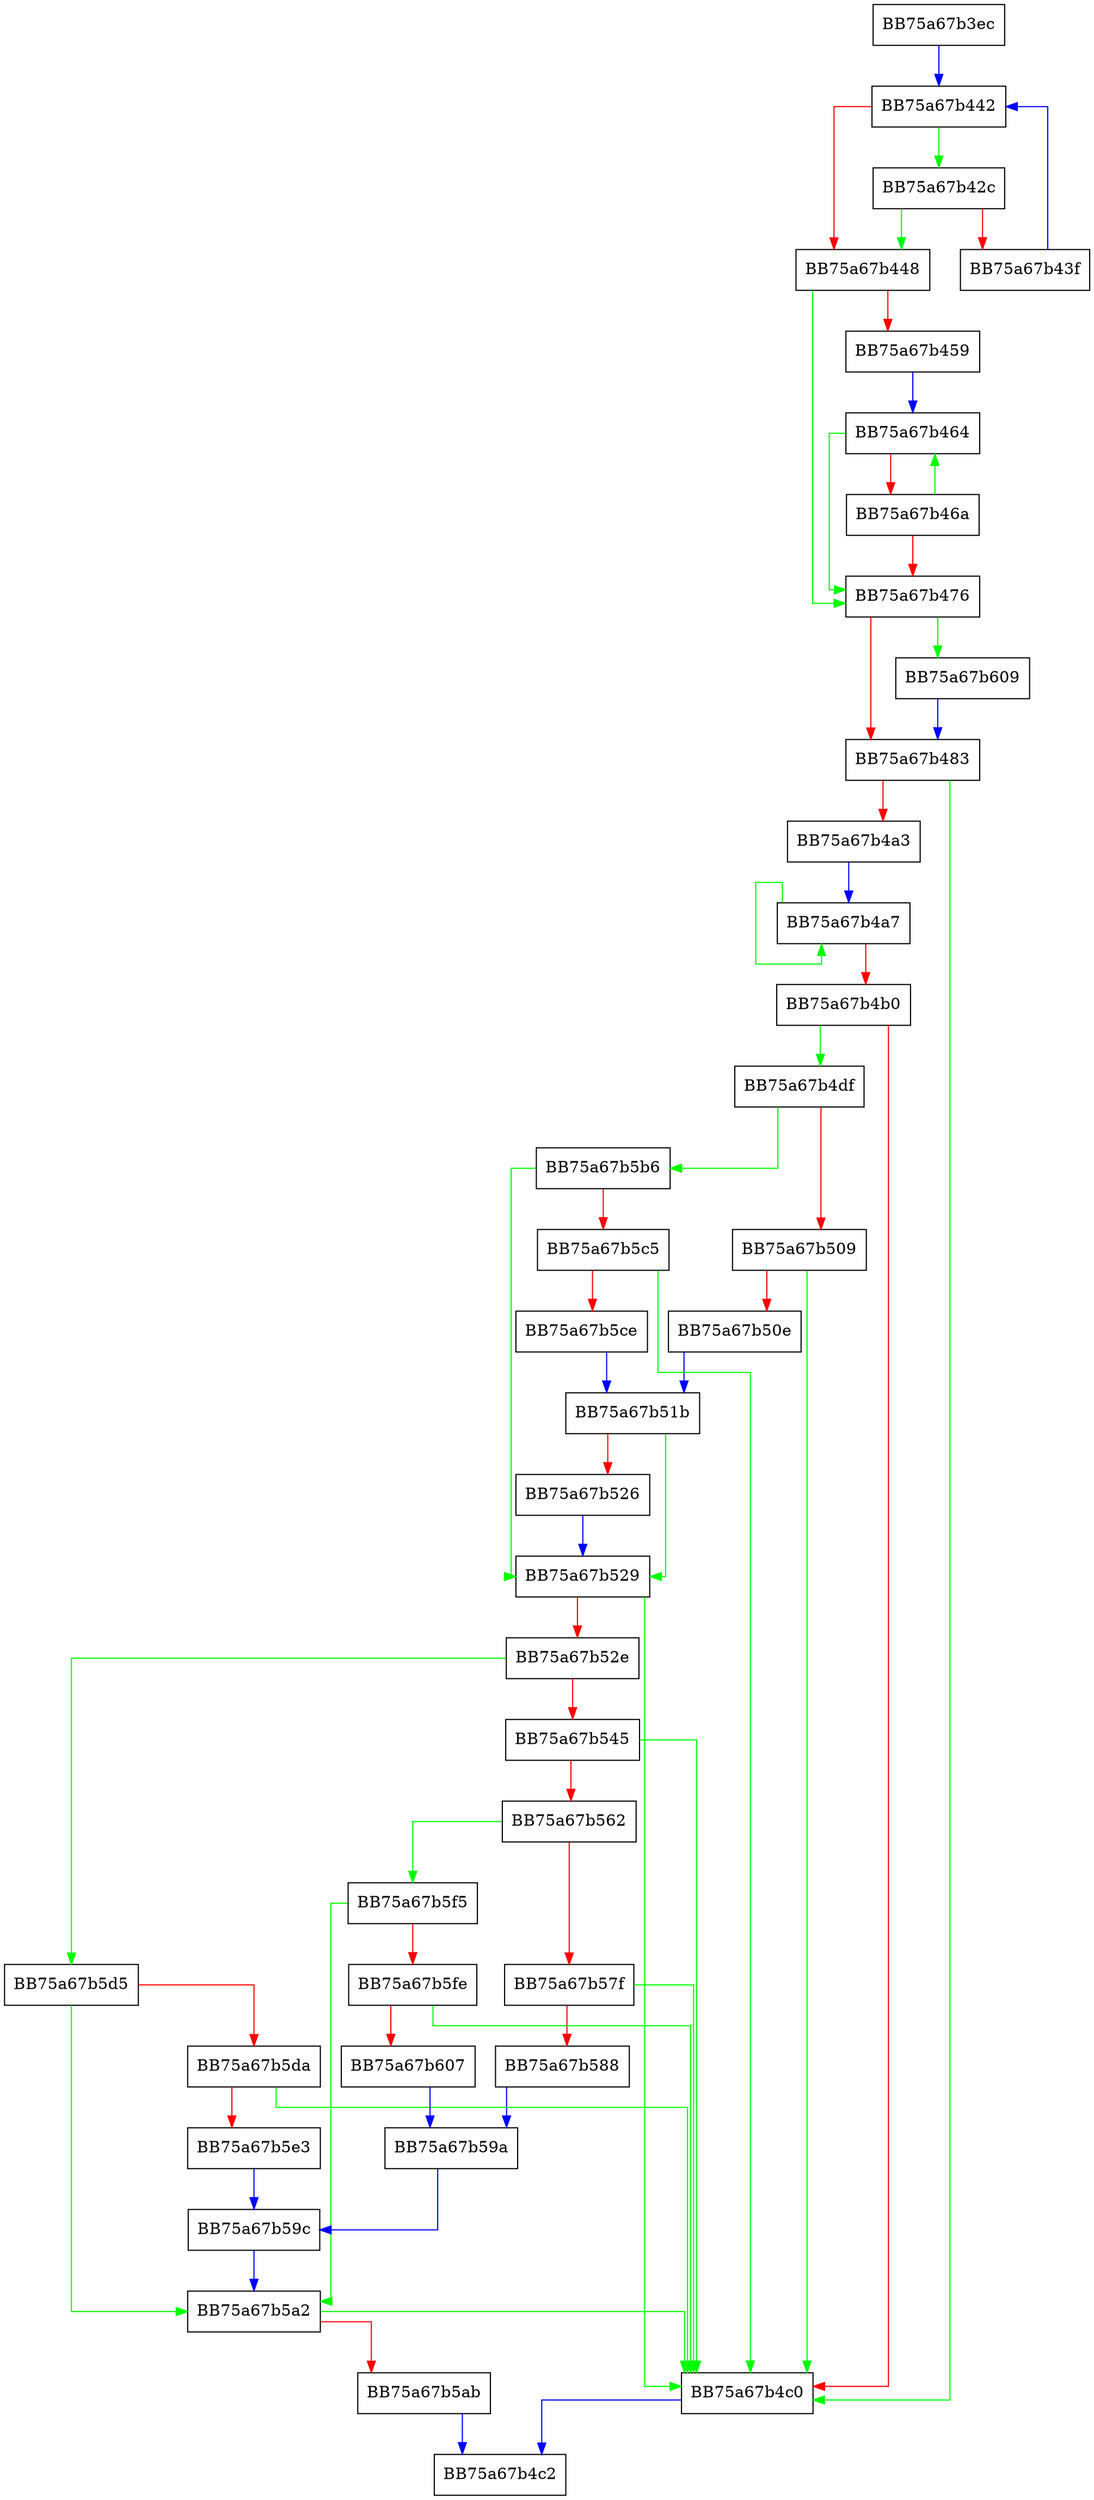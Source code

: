 digraph CTPHFinal {
  node [shape="box"];
  graph [splines=ortho];
  BB75a67b3ec -> BB75a67b442 [color="blue"];
  BB75a67b42c -> BB75a67b448 [color="green"];
  BB75a67b42c -> BB75a67b43f [color="red"];
  BB75a67b43f -> BB75a67b442 [color="blue"];
  BB75a67b442 -> BB75a67b42c [color="green"];
  BB75a67b442 -> BB75a67b448 [color="red"];
  BB75a67b448 -> BB75a67b476 [color="green"];
  BB75a67b448 -> BB75a67b459 [color="red"];
  BB75a67b459 -> BB75a67b464 [color="blue"];
  BB75a67b464 -> BB75a67b476 [color="green"];
  BB75a67b464 -> BB75a67b46a [color="red"];
  BB75a67b46a -> BB75a67b464 [color="green"];
  BB75a67b46a -> BB75a67b476 [color="red"];
  BB75a67b476 -> BB75a67b609 [color="green"];
  BB75a67b476 -> BB75a67b483 [color="red"];
  BB75a67b483 -> BB75a67b4c0 [color="green"];
  BB75a67b483 -> BB75a67b4a3 [color="red"];
  BB75a67b4a3 -> BB75a67b4a7 [color="blue"];
  BB75a67b4a7 -> BB75a67b4a7 [color="green"];
  BB75a67b4a7 -> BB75a67b4b0 [color="red"];
  BB75a67b4b0 -> BB75a67b4df [color="green"];
  BB75a67b4b0 -> BB75a67b4c0 [color="red"];
  BB75a67b4c0 -> BB75a67b4c2 [color="blue"];
  BB75a67b4df -> BB75a67b5b6 [color="green"];
  BB75a67b4df -> BB75a67b509 [color="red"];
  BB75a67b509 -> BB75a67b4c0 [color="green"];
  BB75a67b509 -> BB75a67b50e [color="red"];
  BB75a67b50e -> BB75a67b51b [color="blue"];
  BB75a67b51b -> BB75a67b529 [color="green"];
  BB75a67b51b -> BB75a67b526 [color="red"];
  BB75a67b526 -> BB75a67b529 [color="blue"];
  BB75a67b529 -> BB75a67b4c0 [color="green"];
  BB75a67b529 -> BB75a67b52e [color="red"];
  BB75a67b52e -> BB75a67b5d5 [color="green"];
  BB75a67b52e -> BB75a67b545 [color="red"];
  BB75a67b545 -> BB75a67b4c0 [color="green"];
  BB75a67b545 -> BB75a67b562 [color="red"];
  BB75a67b562 -> BB75a67b5f5 [color="green"];
  BB75a67b562 -> BB75a67b57f [color="red"];
  BB75a67b57f -> BB75a67b4c0 [color="green"];
  BB75a67b57f -> BB75a67b588 [color="red"];
  BB75a67b588 -> BB75a67b59a [color="blue"];
  BB75a67b59a -> BB75a67b59c [color="blue"];
  BB75a67b59c -> BB75a67b5a2 [color="blue"];
  BB75a67b5a2 -> BB75a67b4c0 [color="green"];
  BB75a67b5a2 -> BB75a67b5ab [color="red"];
  BB75a67b5ab -> BB75a67b4c2 [color="blue"];
  BB75a67b5b6 -> BB75a67b529 [color="green"];
  BB75a67b5b6 -> BB75a67b5c5 [color="red"];
  BB75a67b5c5 -> BB75a67b4c0 [color="green"];
  BB75a67b5c5 -> BB75a67b5ce [color="red"];
  BB75a67b5ce -> BB75a67b51b [color="blue"];
  BB75a67b5d5 -> BB75a67b5a2 [color="green"];
  BB75a67b5d5 -> BB75a67b5da [color="red"];
  BB75a67b5da -> BB75a67b4c0 [color="green"];
  BB75a67b5da -> BB75a67b5e3 [color="red"];
  BB75a67b5e3 -> BB75a67b59c [color="blue"];
  BB75a67b5f5 -> BB75a67b5a2 [color="green"];
  BB75a67b5f5 -> BB75a67b5fe [color="red"];
  BB75a67b5fe -> BB75a67b4c0 [color="green"];
  BB75a67b5fe -> BB75a67b607 [color="red"];
  BB75a67b607 -> BB75a67b59a [color="blue"];
  BB75a67b609 -> BB75a67b483 [color="blue"];
}